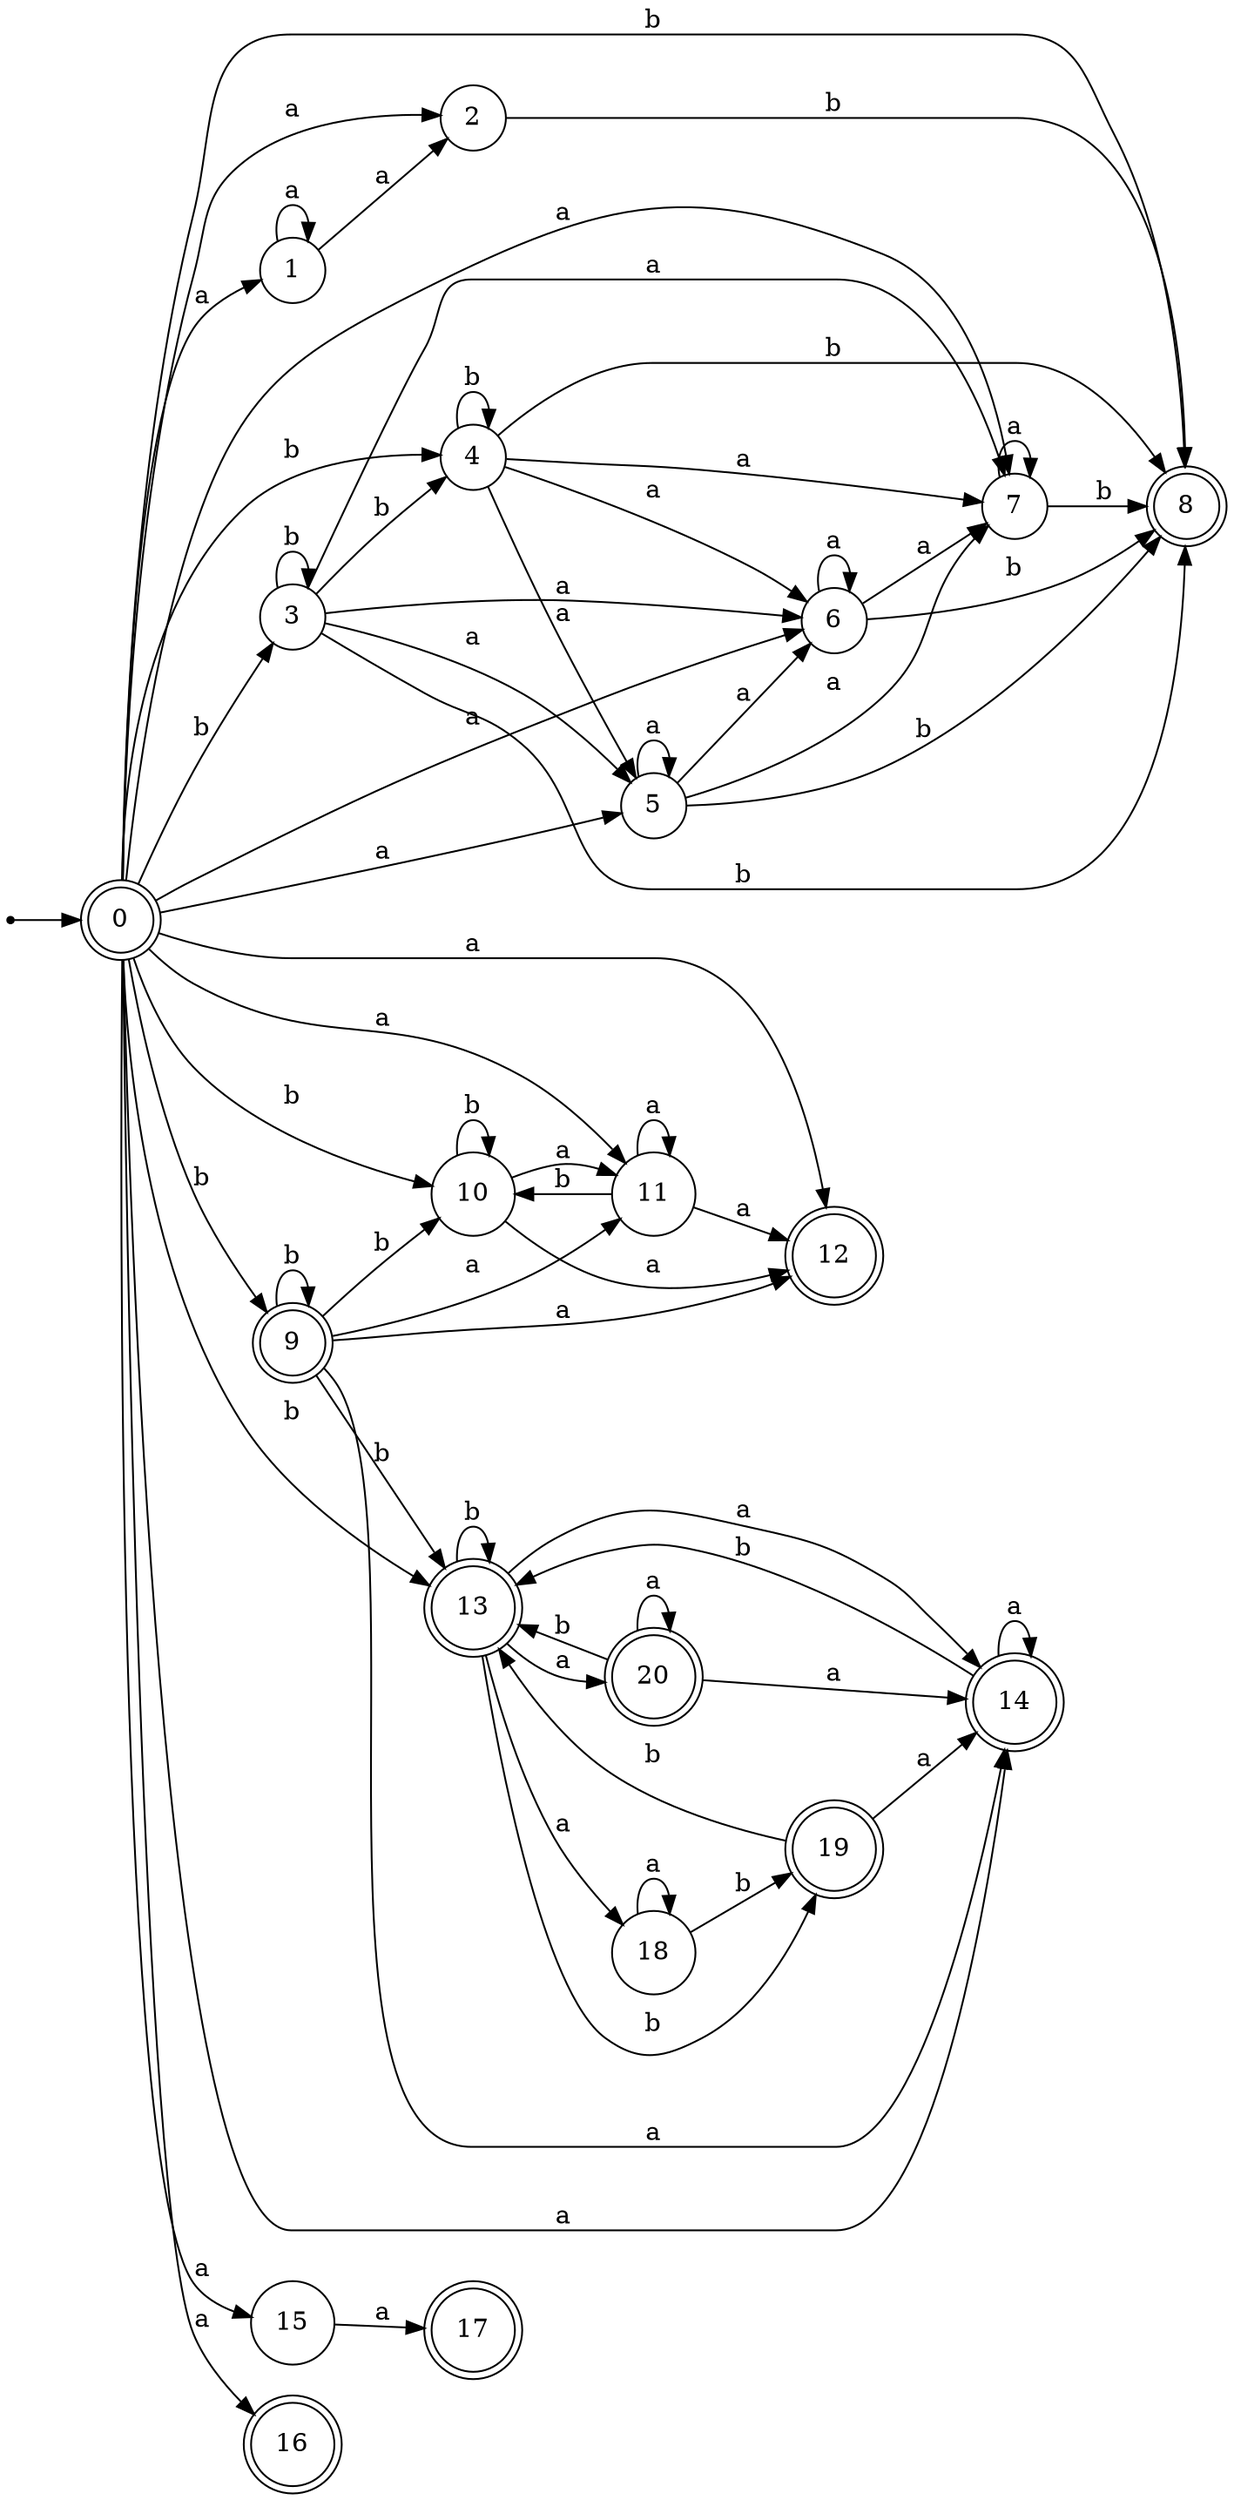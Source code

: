 digraph finite_state_machine {
rankdir=LR;
size="20,20";
node [shape = point]; "dummy0"
node [shape = doublecircle]; "0";"dummy0" -> "0";
node [shape = circle]; "1";
node [shape = circle]; "2";
node [shape = circle]; "3";
node [shape = circle]; "4";
node [shape = circle]; "5";
node [shape = circle]; "6";
node [shape = circle]; "7";
node [shape = doublecircle]; "8";node [shape = doublecircle]; "9";node [shape = circle]; "10";
node [shape = circle]; "11";
node [shape = doublecircle]; "12";node [shape = doublecircle]; "13";node [shape = doublecircle]; "14";node [shape = circle]; "15";
node [shape = doublecircle]; "16";node [shape = doublecircle]; "17";node [shape = circle]; "18";
node [shape = doublecircle]; "19";node [shape = doublecircle]; "20";"0" -> "1" [label = "a"];
 "0" -> "2" [label = "a"];
 "0" -> "5" [label = "a"];
 "0" -> "6" [label = "a"];
 "0" -> "7" [label = "a"];
 "0" -> "11" [label = "a"];
 "0" -> "12" [label = "a"];
 "0" -> "14" [label = "a"];
 "0" -> "15" [label = "a"];
 "0" -> "16" [label = "a"];
 "0" -> "3" [label = "b"];
 "0" -> "4" [label = "b"];
 "0" -> "8" [label = "b"];
 "0" -> "9" [label = "b"];
 "0" -> "10" [label = "b"];
 "0" -> "13" [label = "b"];
 "15" -> "17" [label = "a"];
 "14" -> "14" [label = "a"];
 "14" -> "13" [label = "b"];
 "13" -> "19" [label = "b"];
 "13" -> "13" [label = "b"];
 "13" -> "18" [label = "a"];
 "13" -> "20" [label = "a"];
 "13" -> "14" [label = "a"];
 "20" -> "20" [label = "a"];
 "20" -> "14" [label = "a"];
 "20" -> "13" [label = "b"];
 "19" -> "13" [label = "b"];
 "19" -> "14" [label = "a"];
 "18" -> "18" [label = "a"];
 "18" -> "19" [label = "b"];
 "11" -> "11" [label = "a"];
 "11" -> "12" [label = "a"];
 "11" -> "10" [label = "b"];
 "10" -> "10" [label = "b"];
 "10" -> "11" [label = "a"];
 "10" -> "12" [label = "a"];
 "9" -> "9" [label = "b"];
 "9" -> "10" [label = "b"];
 "9" -> "13" [label = "b"];
 "9" -> "11" [label = "a"];
 "9" -> "12" [label = "a"];
 "9" -> "14" [label = "a"];
 "7" -> "7" [label = "a"];
 "7" -> "8" [label = "b"];
 "6" -> "6" [label = "a"];
 "6" -> "7" [label = "a"];
 "6" -> "8" [label = "b"];
 "5" -> "5" [label = "a"];
 "5" -> "6" [label = "a"];
 "5" -> "7" [label = "a"];
 "5" -> "8" [label = "b"];
 "4" -> "8" [label = "b"];
 "4" -> "4" [label = "b"];
 "4" -> "5" [label = "a"];
 "4" -> "6" [label = "a"];
 "4" -> "7" [label = "a"];
 "3" -> "8" [label = "b"];
 "3" -> "3" [label = "b"];
 "3" -> "4" [label = "b"];
 "3" -> "5" [label = "a"];
 "3" -> "6" [label = "a"];
 "3" -> "7" [label = "a"];
 "2" -> "8" [label = "b"];
 "1" -> "1" [label = "a"];
 "1" -> "2" [label = "a"];
 }
